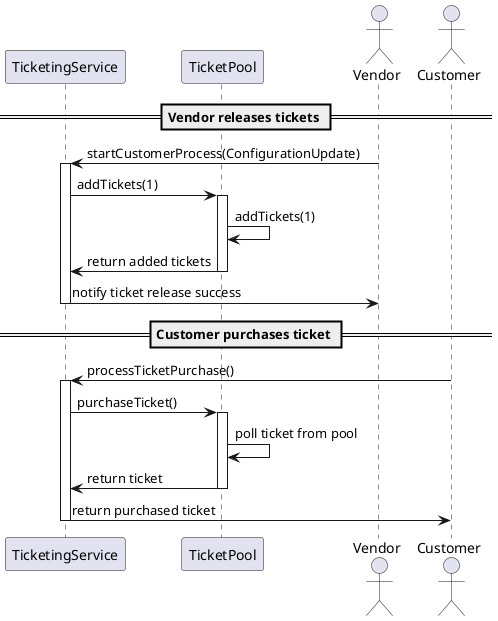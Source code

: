 @startuml

actor Vendor
actor Customer
participant TicketingService
participant TicketPool
participant Vendor
participant Customer

== Vendor releases tickets ==

Vendor -> TicketingService : startCustomerProcess(ConfigurationUpdate)
activate TicketingService
TicketingService -> TicketPool : addTickets(1)
activate TicketPool
TicketPool -> TicketPool : addTickets(1)
TicketPool -> TicketingService : return added tickets
deactivate TicketPool
TicketingService -> Vendor : notify ticket release success
deactivate TicketingService

== Customer purchases ticket ==

Customer -> TicketingService : processTicketPurchase()
activate TicketingService
TicketingService -> TicketPool : purchaseTicket()
activate TicketPool
TicketPool -> TicketPool : poll ticket from pool
TicketPool -> TicketingService : return ticket
deactivate TicketPool
TicketingService -> Customer : return purchased ticket
deactivate TicketingService

@enduml
